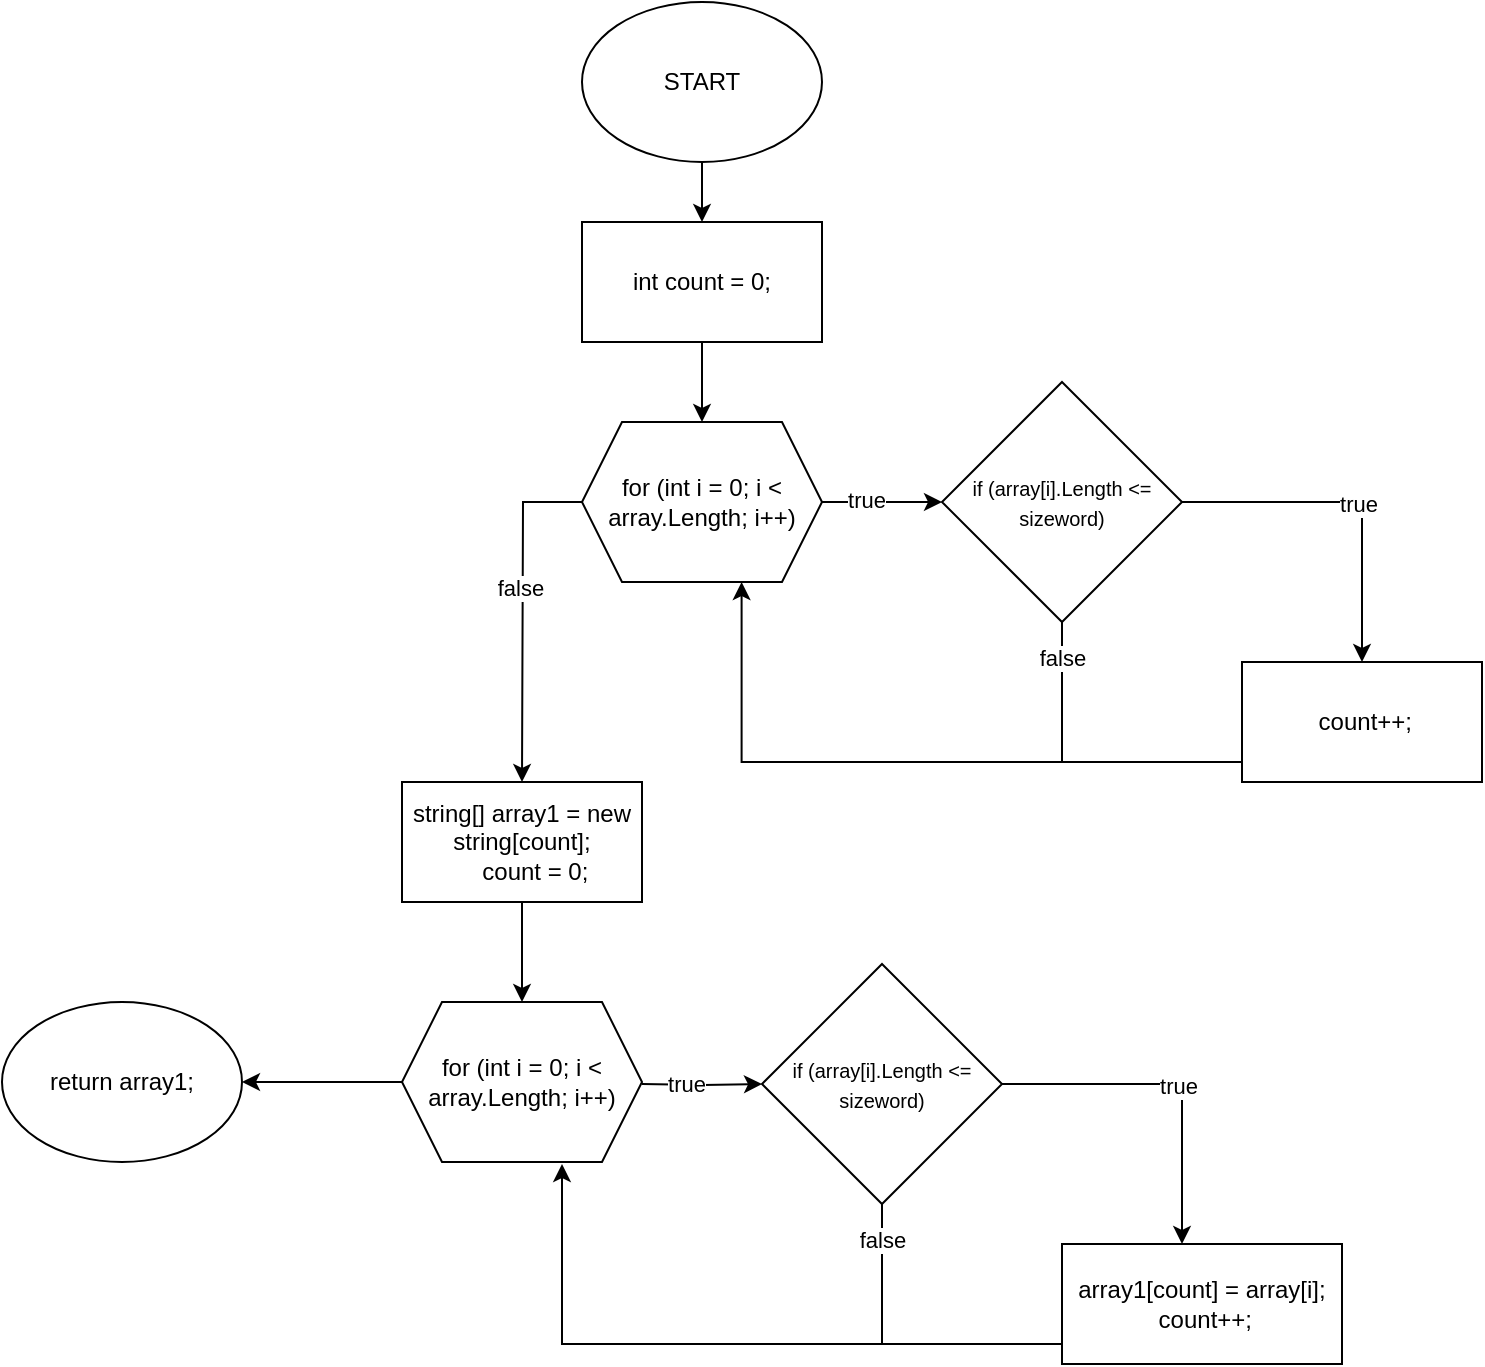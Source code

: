 <mxfile version="21.1.2" type="device">
  <diagram id="C5RBs43oDa-KdzZeNtuy" name="Page-1">
    <mxGraphModel dx="819" dy="482" grid="1" gridSize="10" guides="1" tooltips="1" connect="1" arrows="1" fold="1" page="1" pageScale="1" pageWidth="827" pageHeight="1169" math="0" shadow="0">
      <root>
        <mxCell id="WIyWlLk6GJQsqaUBKTNV-0" />
        <mxCell id="WIyWlLk6GJQsqaUBKTNV-1" parent="WIyWlLk6GJQsqaUBKTNV-0" />
        <mxCell id="j2_eS6PjK-XrskgXiQsT-20" style="edgeStyle=orthogonalEdgeStyle;rounded=0;orthogonalLoop=1;jettySize=auto;html=1;entryX=0.5;entryY=0;entryDx=0;entryDy=0;" edge="1" parent="WIyWlLk6GJQsqaUBKTNV-1" source="j2_eS6PjK-XrskgXiQsT-0" target="j2_eS6PjK-XrskgXiQsT-3">
          <mxGeometry relative="1" as="geometry" />
        </mxCell>
        <mxCell id="j2_eS6PjK-XrskgXiQsT-0" value="START" style="ellipse;whiteSpace=wrap;html=1;" vertex="1" parent="WIyWlLk6GJQsqaUBKTNV-1">
          <mxGeometry x="360" y="20" width="120" height="80" as="geometry" />
        </mxCell>
        <mxCell id="j2_eS6PjK-XrskgXiQsT-21" style="edgeStyle=orthogonalEdgeStyle;rounded=0;orthogonalLoop=1;jettySize=auto;html=1;entryX=0.5;entryY=0;entryDx=0;entryDy=0;" edge="1" parent="WIyWlLk6GJQsqaUBKTNV-1" source="j2_eS6PjK-XrskgXiQsT-3" target="j2_eS6PjK-XrskgXiQsT-4">
          <mxGeometry relative="1" as="geometry" />
        </mxCell>
        <mxCell id="j2_eS6PjK-XrskgXiQsT-3" value="int count = 0;" style="rounded=0;whiteSpace=wrap;html=1;" vertex="1" parent="WIyWlLk6GJQsqaUBKTNV-1">
          <mxGeometry x="360" y="130" width="120" height="60" as="geometry" />
        </mxCell>
        <mxCell id="j2_eS6PjK-XrskgXiQsT-6" style="edgeStyle=orthogonalEdgeStyle;rounded=0;orthogonalLoop=1;jettySize=auto;html=1;entryX=0;entryY=0.5;entryDx=0;entryDy=0;" edge="1" parent="WIyWlLk6GJQsqaUBKTNV-1" source="j2_eS6PjK-XrskgXiQsT-4" target="j2_eS6PjK-XrskgXiQsT-5">
          <mxGeometry relative="1" as="geometry" />
        </mxCell>
        <mxCell id="j2_eS6PjK-XrskgXiQsT-16" value="true" style="edgeLabel;html=1;align=center;verticalAlign=middle;resizable=0;points=[];" vertex="1" connectable="0" parent="j2_eS6PjK-XrskgXiQsT-6">
          <mxGeometry x="-0.281" y="1" relative="1" as="geometry">
            <mxPoint as="offset" />
          </mxGeometry>
        </mxCell>
        <mxCell id="j2_eS6PjK-XrskgXiQsT-15" style="edgeStyle=orthogonalEdgeStyle;rounded=0;orthogonalLoop=1;jettySize=auto;html=1;" edge="1" parent="WIyWlLk6GJQsqaUBKTNV-1" source="j2_eS6PjK-XrskgXiQsT-4">
          <mxGeometry relative="1" as="geometry">
            <mxPoint x="330" y="410" as="targetPoint" />
          </mxGeometry>
        </mxCell>
        <mxCell id="j2_eS6PjK-XrskgXiQsT-17" value="false" style="edgeLabel;html=1;align=center;verticalAlign=middle;resizable=0;points=[];" vertex="1" connectable="0" parent="j2_eS6PjK-XrskgXiQsT-15">
          <mxGeometry x="-0.143" y="-2" relative="1" as="geometry">
            <mxPoint as="offset" />
          </mxGeometry>
        </mxCell>
        <mxCell id="j2_eS6PjK-XrskgXiQsT-4" value="for (int i = 0; i &amp;lt; array.Length; i++)" style="shape=hexagon;perimeter=hexagonPerimeter2;whiteSpace=wrap;html=1;fixedSize=1;" vertex="1" parent="WIyWlLk6GJQsqaUBKTNV-1">
          <mxGeometry x="360" y="230" width="120" height="80" as="geometry" />
        </mxCell>
        <mxCell id="j2_eS6PjK-XrskgXiQsT-8" style="edgeStyle=orthogonalEdgeStyle;rounded=0;orthogonalLoop=1;jettySize=auto;html=1;" edge="1" parent="WIyWlLk6GJQsqaUBKTNV-1" source="j2_eS6PjK-XrskgXiQsT-5" target="j2_eS6PjK-XrskgXiQsT-7">
          <mxGeometry relative="1" as="geometry">
            <Array as="points">
              <mxPoint x="750" y="270" />
            </Array>
          </mxGeometry>
        </mxCell>
        <mxCell id="j2_eS6PjK-XrskgXiQsT-9" value="true" style="edgeLabel;html=1;align=center;verticalAlign=middle;resizable=0;points=[];" vertex="1" connectable="0" parent="j2_eS6PjK-XrskgXiQsT-8">
          <mxGeometry x="0.067" y="-2" relative="1" as="geometry">
            <mxPoint as="offset" />
          </mxGeometry>
        </mxCell>
        <mxCell id="j2_eS6PjK-XrskgXiQsT-5" value="&lt;font style=&quot;font-size: 10px;&quot;&gt;if (array[i].Length &amp;lt;= sizeword)&lt;/font&gt;" style="rhombus;whiteSpace=wrap;html=1;" vertex="1" parent="WIyWlLk6GJQsqaUBKTNV-1">
          <mxGeometry x="540" y="210" width="120" height="120" as="geometry" />
        </mxCell>
        <mxCell id="j2_eS6PjK-XrskgXiQsT-10" style="edgeStyle=orthogonalEdgeStyle;rounded=0;orthogonalLoop=1;jettySize=auto;html=1;entryX=0.665;entryY=1;entryDx=0;entryDy=0;entryPerimeter=0;" edge="1" parent="WIyWlLk6GJQsqaUBKTNV-1" source="j2_eS6PjK-XrskgXiQsT-7" target="j2_eS6PjK-XrskgXiQsT-4">
          <mxGeometry relative="1" as="geometry">
            <mxPoint x="410" y="380" as="targetPoint" />
            <Array as="points">
              <mxPoint x="440" y="400" />
            </Array>
          </mxGeometry>
        </mxCell>
        <mxCell id="j2_eS6PjK-XrskgXiQsT-7" value="&amp;nbsp;count++;" style="rounded=0;whiteSpace=wrap;html=1;" vertex="1" parent="WIyWlLk6GJQsqaUBKTNV-1">
          <mxGeometry x="690" y="350" width="120" height="60" as="geometry" />
        </mxCell>
        <mxCell id="j2_eS6PjK-XrskgXiQsT-12" value="" style="endArrow=none;html=1;rounded=0;entryX=0.5;entryY=1;entryDx=0;entryDy=0;" edge="1" parent="WIyWlLk6GJQsqaUBKTNV-1" target="j2_eS6PjK-XrskgXiQsT-5">
          <mxGeometry width="50" height="50" relative="1" as="geometry">
            <mxPoint x="600" y="400" as="sourcePoint" />
            <mxPoint x="620" y="330" as="targetPoint" />
          </mxGeometry>
        </mxCell>
        <mxCell id="j2_eS6PjK-XrskgXiQsT-13" value="false" style="edgeLabel;html=1;align=center;verticalAlign=middle;resizable=0;points=[];" vertex="1" connectable="0" parent="j2_eS6PjK-XrskgXiQsT-12">
          <mxGeometry x="0.497" relative="1" as="geometry">
            <mxPoint as="offset" />
          </mxGeometry>
        </mxCell>
        <mxCell id="j2_eS6PjK-XrskgXiQsT-19" style="edgeStyle=orthogonalEdgeStyle;rounded=0;orthogonalLoop=1;jettySize=auto;html=1;entryX=0.5;entryY=0;entryDx=0;entryDy=0;" edge="1" parent="WIyWlLk6GJQsqaUBKTNV-1" source="j2_eS6PjK-XrskgXiQsT-14" target="j2_eS6PjK-XrskgXiQsT-18">
          <mxGeometry relative="1" as="geometry" />
        </mxCell>
        <mxCell id="j2_eS6PjK-XrskgXiQsT-14" value="&lt;div&gt;string[] array1 = new string[count];&lt;/div&gt;&lt;div&gt;&amp;nbsp; &amp;nbsp; count = 0;&lt;/div&gt;" style="rounded=0;whiteSpace=wrap;html=1;" vertex="1" parent="WIyWlLk6GJQsqaUBKTNV-1">
          <mxGeometry x="270" y="410" width="120" height="60" as="geometry" />
        </mxCell>
        <mxCell id="j2_eS6PjK-XrskgXiQsT-36" style="edgeStyle=orthogonalEdgeStyle;rounded=0;orthogonalLoop=1;jettySize=auto;html=1;" edge="1" parent="WIyWlLk6GJQsqaUBKTNV-1" source="j2_eS6PjK-XrskgXiQsT-18">
          <mxGeometry relative="1" as="geometry">
            <mxPoint x="190" y="560" as="targetPoint" />
          </mxGeometry>
        </mxCell>
        <mxCell id="j2_eS6PjK-XrskgXiQsT-18" value="for (int i = 0; i &amp;lt; array.Length; i++)" style="shape=hexagon;perimeter=hexagonPerimeter2;whiteSpace=wrap;html=1;fixedSize=1;" vertex="1" parent="WIyWlLk6GJQsqaUBKTNV-1">
          <mxGeometry x="270" y="520" width="120" height="80" as="geometry" />
        </mxCell>
        <mxCell id="j2_eS6PjK-XrskgXiQsT-27" style="edgeStyle=orthogonalEdgeStyle;rounded=0;orthogonalLoop=1;jettySize=auto;html=1;entryX=0;entryY=0.5;entryDx=0;entryDy=0;" edge="1" parent="WIyWlLk6GJQsqaUBKTNV-1" target="j2_eS6PjK-XrskgXiQsT-31">
          <mxGeometry relative="1" as="geometry">
            <mxPoint x="390" y="561" as="sourcePoint" />
          </mxGeometry>
        </mxCell>
        <mxCell id="j2_eS6PjK-XrskgXiQsT-28" value="true" style="edgeLabel;html=1;align=center;verticalAlign=middle;resizable=0;points=[];" vertex="1" connectable="0" parent="j2_eS6PjK-XrskgXiQsT-27">
          <mxGeometry x="-0.281" y="1" relative="1" as="geometry">
            <mxPoint as="offset" />
          </mxGeometry>
        </mxCell>
        <mxCell id="j2_eS6PjK-XrskgXiQsT-29" style="edgeStyle=orthogonalEdgeStyle;rounded=0;orthogonalLoop=1;jettySize=auto;html=1;" edge="1" parent="WIyWlLk6GJQsqaUBKTNV-1" source="j2_eS6PjK-XrskgXiQsT-31" target="j2_eS6PjK-XrskgXiQsT-33">
          <mxGeometry relative="1" as="geometry">
            <Array as="points">
              <mxPoint x="660" y="561" />
            </Array>
          </mxGeometry>
        </mxCell>
        <mxCell id="j2_eS6PjK-XrskgXiQsT-30" value="true" style="edgeLabel;html=1;align=center;verticalAlign=middle;resizable=0;points=[];" vertex="1" connectable="0" parent="j2_eS6PjK-XrskgXiQsT-29">
          <mxGeometry x="0.067" y="-2" relative="1" as="geometry">
            <mxPoint as="offset" />
          </mxGeometry>
        </mxCell>
        <mxCell id="j2_eS6PjK-XrskgXiQsT-31" value="&lt;font style=&quot;font-size: 10px;&quot;&gt;if (array[i].Length &amp;lt;= sizeword)&lt;/font&gt;" style="rhombus;whiteSpace=wrap;html=1;" vertex="1" parent="WIyWlLk6GJQsqaUBKTNV-1">
          <mxGeometry x="450" y="501" width="120" height="120" as="geometry" />
        </mxCell>
        <mxCell id="j2_eS6PjK-XrskgXiQsT-32" style="edgeStyle=orthogonalEdgeStyle;rounded=0;orthogonalLoop=1;jettySize=auto;html=1;entryX=0.665;entryY=1;entryDx=0;entryDy=0;entryPerimeter=0;" edge="1" parent="WIyWlLk6GJQsqaUBKTNV-1" source="j2_eS6PjK-XrskgXiQsT-33">
          <mxGeometry relative="1" as="geometry">
            <mxPoint x="350" y="601" as="targetPoint" />
            <Array as="points">
              <mxPoint x="350" y="691" />
            </Array>
          </mxGeometry>
        </mxCell>
        <mxCell id="j2_eS6PjK-XrskgXiQsT-33" value="array1[count] = array[i];&lt;br&gt;&amp;nbsp;count++;" style="rounded=0;whiteSpace=wrap;html=1;" vertex="1" parent="WIyWlLk6GJQsqaUBKTNV-1">
          <mxGeometry x="600" y="641" width="140" height="60" as="geometry" />
        </mxCell>
        <mxCell id="j2_eS6PjK-XrskgXiQsT-34" value="" style="endArrow=none;html=1;rounded=0;entryX=0.5;entryY=1;entryDx=0;entryDy=0;" edge="1" parent="WIyWlLk6GJQsqaUBKTNV-1" target="j2_eS6PjK-XrskgXiQsT-31">
          <mxGeometry width="50" height="50" relative="1" as="geometry">
            <mxPoint x="510" y="691" as="sourcePoint" />
            <mxPoint x="530" y="621" as="targetPoint" />
          </mxGeometry>
        </mxCell>
        <mxCell id="j2_eS6PjK-XrskgXiQsT-35" value="false" style="edgeLabel;html=1;align=center;verticalAlign=middle;resizable=0;points=[];" vertex="1" connectable="0" parent="j2_eS6PjK-XrskgXiQsT-34">
          <mxGeometry x="0.497" relative="1" as="geometry">
            <mxPoint as="offset" />
          </mxGeometry>
        </mxCell>
        <mxCell id="j2_eS6PjK-XrskgXiQsT-37" value="return array1;" style="ellipse;whiteSpace=wrap;html=1;" vertex="1" parent="WIyWlLk6GJQsqaUBKTNV-1">
          <mxGeometry x="70" y="520" width="120" height="80" as="geometry" />
        </mxCell>
      </root>
    </mxGraphModel>
  </diagram>
</mxfile>
